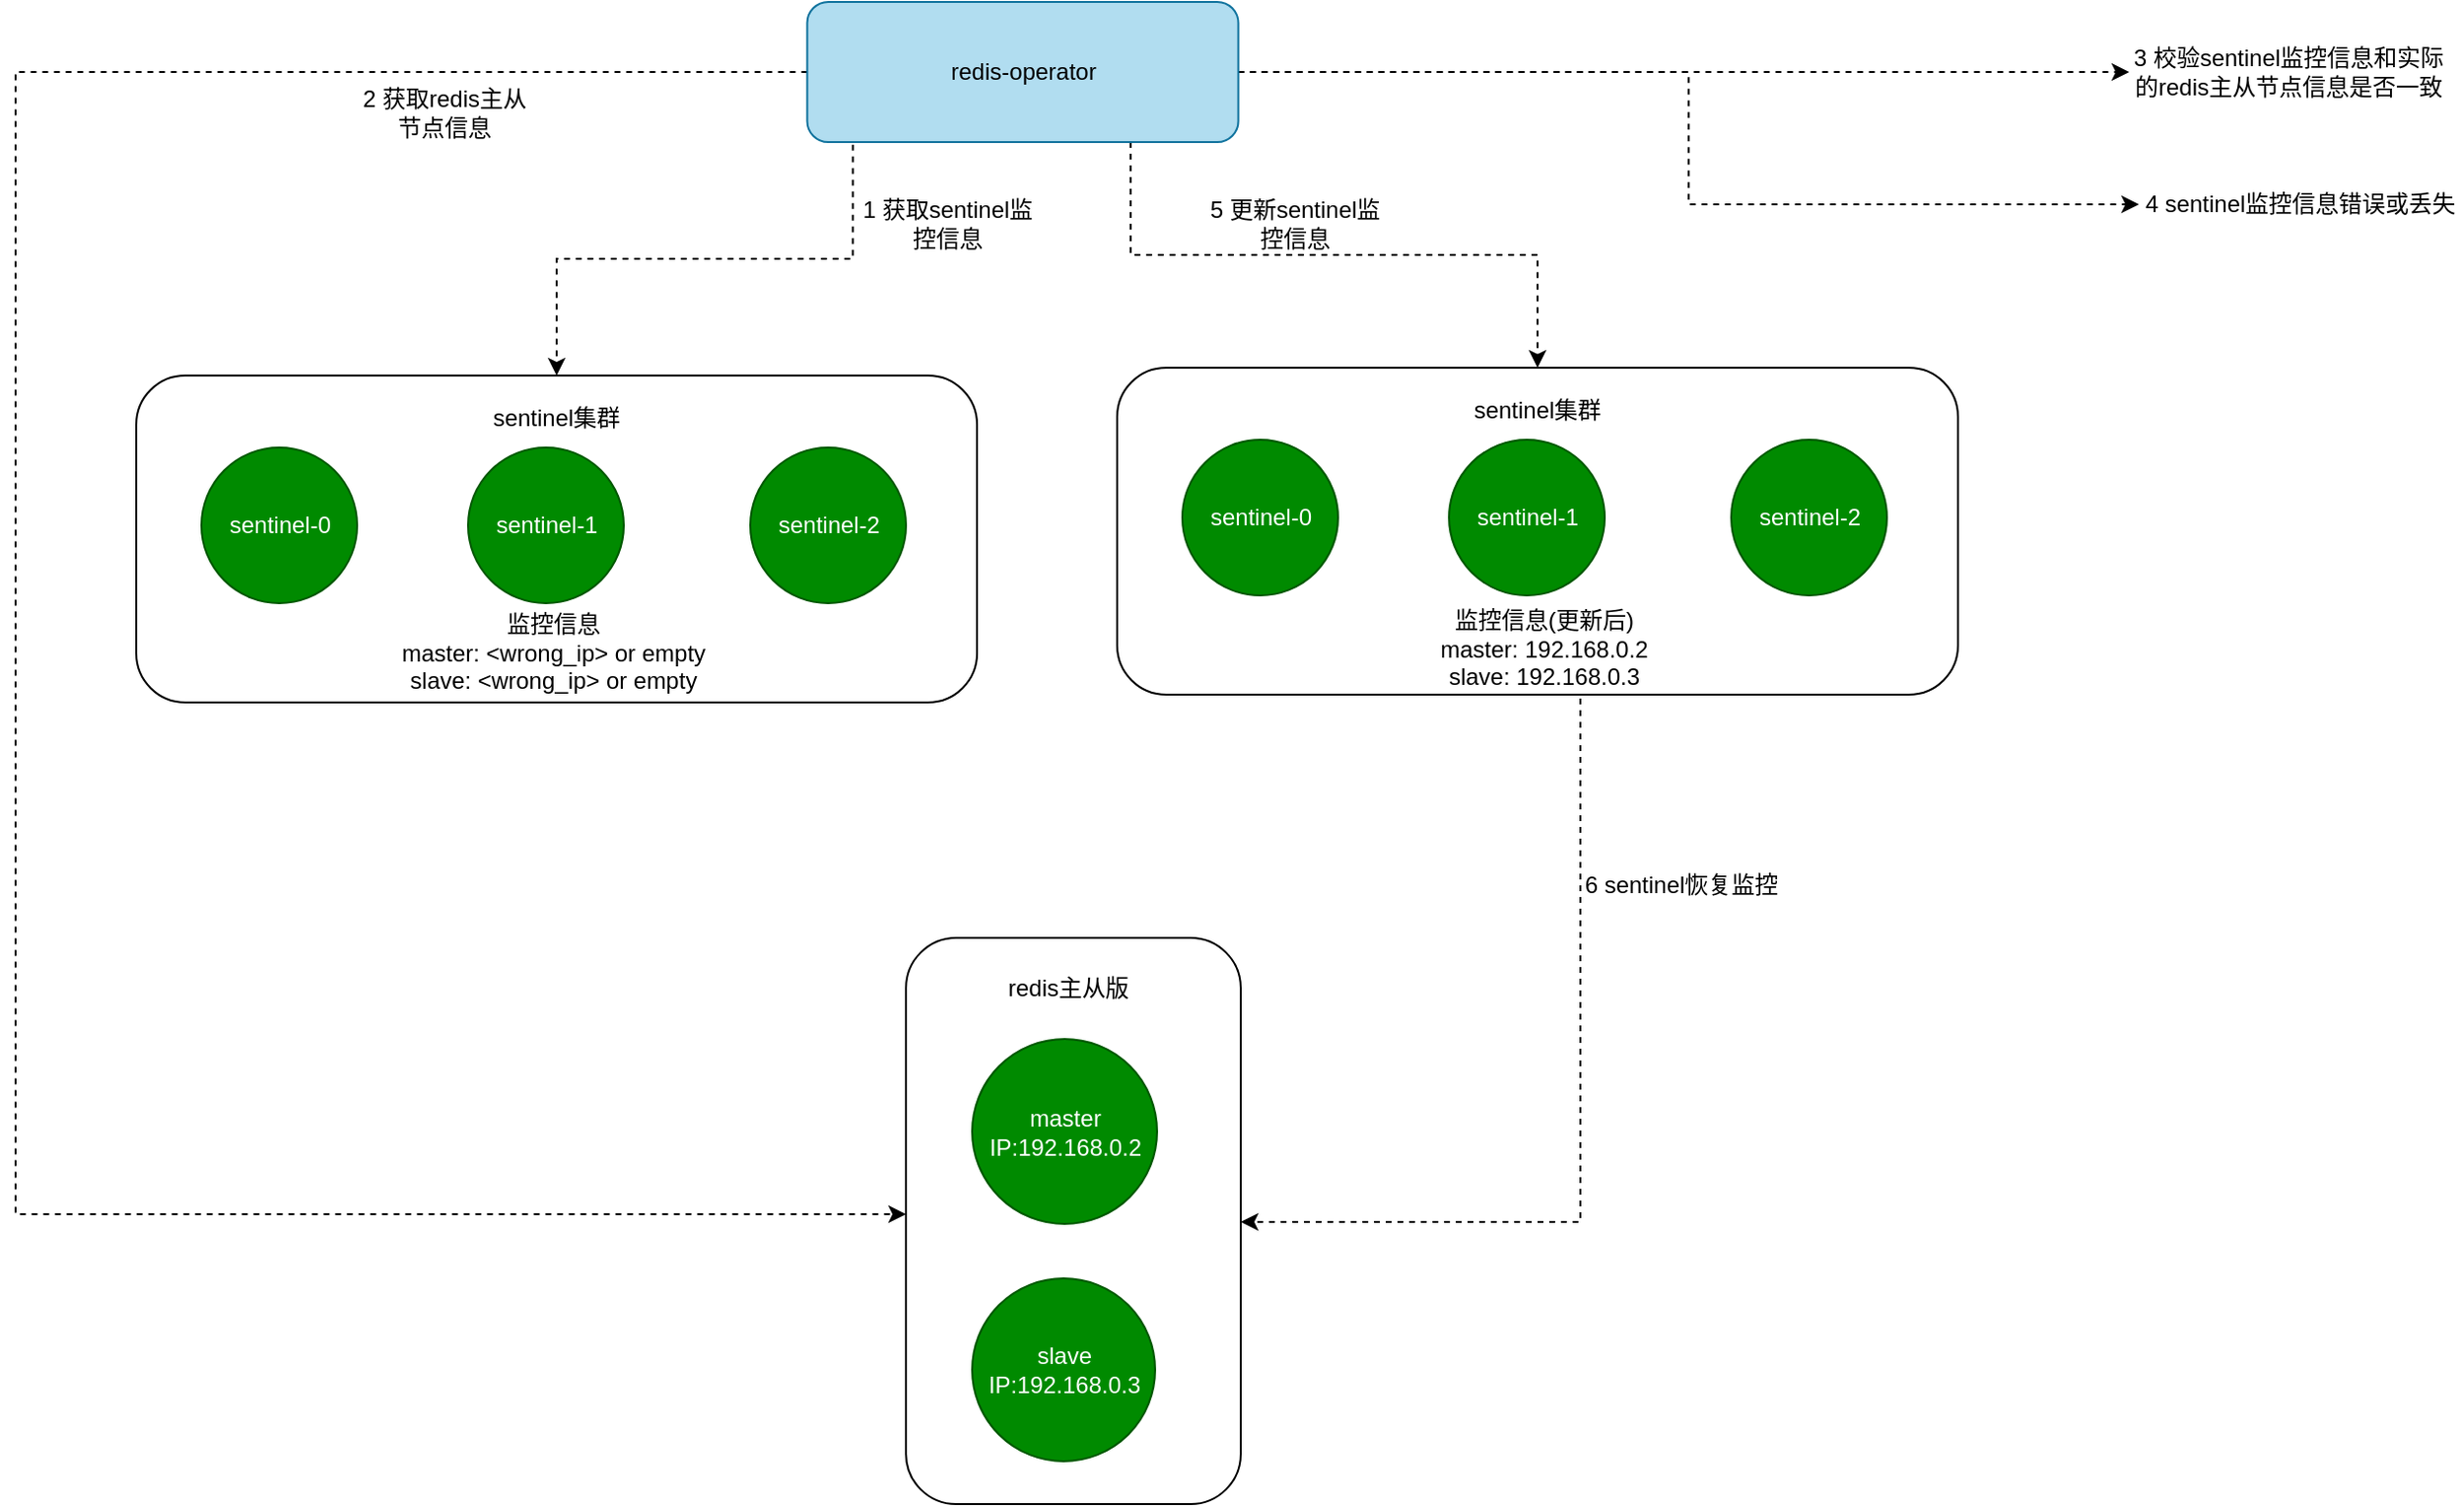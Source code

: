 <mxfile version="20.5.3" type="github"><diagram id="rYdwiMb5jvszhZctyrXV" name="第 1 页"><mxGraphModel dx="951" dy="763" grid="0" gridSize="10" guides="1" tooltips="1" connect="1" arrows="1" fold="1" page="0" pageScale="1" pageWidth="1920" pageHeight="1200" math="0" shadow="0"><root><mxCell id="0"/><mxCell id="1" parent="0"/><mxCell id="YQscOVflWYW1QB9K6YFz-36" value="" style="rounded=1;whiteSpace=wrap;html=1;" parent="1" vertex="1"><mxGeometry x="879.5" y="819" width="172" height="291" as="geometry"/></mxCell><mxCell id="YQscOVflWYW1QB9K6YFz-4" value="" style="rounded=1;whiteSpace=wrap;html=1;" parent="1" vertex="1"><mxGeometry x="484" y="530" width="432" height="168" as="geometry"/></mxCell><mxCell id="YQscOVflWYW1QB9K6YFz-1" value="sentinel-0" style="ellipse;whiteSpace=wrap;html=1;aspect=fixed;fillColor=#008a00;fontColor=#ffffff;strokeColor=#005700;" parent="1" vertex="1"><mxGeometry x="517.5" y="567" width="80" height="80" as="geometry"/></mxCell><mxCell id="YQscOVflWYW1QB9K6YFz-2" value="sentinel-2" style="ellipse;whiteSpace=wrap;html=1;aspect=fixed;fillColor=#008a00;fontColor=#ffffff;strokeColor=#005700;" parent="1" vertex="1"><mxGeometry x="799.5" y="567" width="80" height="80" as="geometry"/></mxCell><mxCell id="YQscOVflWYW1QB9K6YFz-3" value="sentinel-1" style="ellipse;whiteSpace=wrap;html=1;aspect=fixed;fillColor=#008a00;fontColor=#ffffff;strokeColor=#005700;" parent="1" vertex="1"><mxGeometry x="654.5" y="567" width="80" height="80" as="geometry"/></mxCell><mxCell id="YQscOVflWYW1QB9K6YFz-5" value="sentinel集群" style="text;html=1;strokeColor=none;fillColor=none;align=center;verticalAlign=middle;whiteSpace=wrap;rounded=0;" parent="1" vertex="1"><mxGeometry x="664" y="537" width="72" height="30" as="geometry"/></mxCell><mxCell id="YQscOVflWYW1QB9K6YFz-37" value="master&lt;br&gt;IP:192.168.0.2" style="ellipse;whiteSpace=wrap;html=1;aspect=fixed;fillColor=#008a00;fontColor=#ffffff;strokeColor=#005700;" parent="1" vertex="1"><mxGeometry x="913.5" y="871" width="95" height="95" as="geometry"/></mxCell><mxCell id="YQscOVflWYW1QB9K6YFz-39" value="slave&lt;br&gt;IP:192.168.0.3" style="ellipse;whiteSpace=wrap;html=1;aspect=fixed;fillColor=#008a00;fontColor=#ffffff;strokeColor=#005700;" parent="1" vertex="1"><mxGeometry x="913.5" y="994" width="94" height="94" as="geometry"/></mxCell><mxCell id="B2N0Zq3Kd3Tc7z_olNVD-4" style="edgeStyle=orthogonalEdgeStyle;rounded=0;orthogonalLoop=1;jettySize=auto;html=1;exitX=0.106;exitY=1.019;exitDx=0;exitDy=0;exitPerimeter=0;entryX=0.5;entryY=0;entryDx=0;entryDy=0;dashed=1;" edge="1" parent="1" source="YQscOVflWYW1QB9K6YFz-41" target="YQscOVflWYW1QB9K6YFz-4"><mxGeometry relative="1" as="geometry"/></mxCell><mxCell id="B2N0Zq3Kd3Tc7z_olNVD-13" style="edgeStyle=orthogonalEdgeStyle;rounded=0;orthogonalLoop=1;jettySize=auto;html=1;exitX=0;exitY=0.5;exitDx=0;exitDy=0;dashed=1;" edge="1" parent="1" source="YQscOVflWYW1QB9K6YFz-41" target="YQscOVflWYW1QB9K6YFz-36"><mxGeometry relative="1" as="geometry"><mxPoint x="372.625" y="961.375" as="targetPoint"/><Array as="points"><mxPoint x="422" y="374"/><mxPoint x="422" y="961"/></Array></mxGeometry></mxCell><mxCell id="B2N0Zq3Kd3Tc7z_olNVD-15" style="edgeStyle=orthogonalEdgeStyle;rounded=0;orthogonalLoop=1;jettySize=auto;html=1;exitX=1;exitY=0.5;exitDx=0;exitDy=0;entryX=0;entryY=0.5;entryDx=0;entryDy=0;dashed=1;" edge="1" parent="1" source="YQscOVflWYW1QB9K6YFz-41" target="B2N0Zq3Kd3Tc7z_olNVD-7"><mxGeometry relative="1" as="geometry"/></mxCell><mxCell id="B2N0Zq3Kd3Tc7z_olNVD-17" style="edgeStyle=orthogonalEdgeStyle;rounded=0;orthogonalLoop=1;jettySize=auto;html=1;exitX=0.75;exitY=1;exitDx=0;exitDy=0;entryX=0.5;entryY=0;entryDx=0;entryDy=0;dashed=1;" edge="1" parent="1" source="YQscOVflWYW1QB9K6YFz-41" target="B2N0Zq3Kd3Tc7z_olNVD-27"><mxGeometry relative="1" as="geometry"/></mxCell><mxCell id="B2N0Zq3Kd3Tc7z_olNVD-19" style="edgeStyle=orthogonalEdgeStyle;rounded=0;orthogonalLoop=1;jettySize=auto;html=1;exitX=1;exitY=0.5;exitDx=0;exitDy=0;entryX=0;entryY=0.5;entryDx=0;entryDy=0;dashed=1;" edge="1" parent="1" source="YQscOVflWYW1QB9K6YFz-41" target="B2N0Zq3Kd3Tc7z_olNVD-8"><mxGeometry relative="1" as="geometry"/></mxCell><mxCell id="YQscOVflWYW1QB9K6YFz-41" value="redis-operator" style="rounded=1;whiteSpace=wrap;html=1;fillColor=#b1ddf0;strokeColor=#10739e;" parent="1" vertex="1"><mxGeometry x="828.75" y="338" width="221.5" height="72" as="geometry"/></mxCell><mxCell id="B2N0Zq3Kd3Tc7z_olNVD-1" value="redis主从版" style="text;html=1;strokeColor=none;fillColor=none;align=center;verticalAlign=middle;whiteSpace=wrap;rounded=0;" vertex="1" parent="1"><mxGeometry x="924.5" y="830" width="76" height="30" as="geometry"/></mxCell><mxCell id="B2N0Zq3Kd3Tc7z_olNVD-5" value="1 获取sentinel监控信息" style="text;html=1;strokeColor=none;fillColor=none;align=center;verticalAlign=middle;whiteSpace=wrap;rounded=0;" vertex="1" parent="1"><mxGeometry x="855.5" y="437" width="90" height="30" as="geometry"/></mxCell><mxCell id="B2N0Zq3Kd3Tc7z_olNVD-6" value="2 获取redis主从节点信息" style="text;html=1;strokeColor=none;fillColor=none;align=center;verticalAlign=middle;whiteSpace=wrap;rounded=0;" vertex="1" parent="1"><mxGeometry x="596" y="380" width="93" height="30" as="geometry"/></mxCell><mxCell id="B2N0Zq3Kd3Tc7z_olNVD-7" value="3 校验sentinel监控信息和实际的redis主从节点信息是否一致" style="text;html=1;strokeColor=none;fillColor=none;align=center;verticalAlign=middle;whiteSpace=wrap;rounded=0;" vertex="1" parent="1"><mxGeometry x="1508" y="359" width="164" height="30" as="geometry"/></mxCell><mxCell id="B2N0Zq3Kd3Tc7z_olNVD-8" value="4 sentinel监控信息错误或丢失" style="text;html=1;strokeColor=none;fillColor=none;align=center;verticalAlign=middle;whiteSpace=wrap;rounded=0;" vertex="1" parent="1"><mxGeometry x="1513" y="427" width="166" height="30" as="geometry"/></mxCell><mxCell id="B2N0Zq3Kd3Tc7z_olNVD-9" value="5 更新sentinel监控信息" style="text;html=1;strokeColor=none;fillColor=none;align=center;verticalAlign=middle;whiteSpace=wrap;rounded=0;" vertex="1" parent="1"><mxGeometry x="1034" y="437" width="91" height="30" as="geometry"/></mxCell><mxCell id="B2N0Zq3Kd3Tc7z_olNVD-10" value="6 sentinel恢复监控" style="text;html=1;strokeColor=none;fillColor=none;align=center;verticalAlign=middle;whiteSpace=wrap;rounded=0;" vertex="1" parent="1"><mxGeometry x="1226" y="777" width="104" height="30" as="geometry"/></mxCell><mxCell id="B2N0Zq3Kd3Tc7z_olNVD-11" value="&lt;br&gt;监控信息&lt;br&gt;master: &amp;lt;wrong_ip&amp;gt; or empty&lt;br&gt;slave: &amp;lt;wrong_ip&amp;gt; or empty" style="text;html=1;strokeColor=none;fillColor=none;align=center;verticalAlign=middle;whiteSpace=wrap;rounded=0;" vertex="1" parent="1"><mxGeometry x="604" y="650" width="189" height="30" as="geometry"/></mxCell><mxCell id="B2N0Zq3Kd3Tc7z_olNVD-35" style="edgeStyle=orthogonalEdgeStyle;rounded=0;orthogonalLoop=1;jettySize=auto;html=1;exitX=0.5;exitY=1;exitDx=0;exitDy=0;dashed=1;" edge="1" parent="1" source="B2N0Zq3Kd3Tc7z_olNVD-27" target="YQscOVflWYW1QB9K6YFz-36"><mxGeometry relative="1" as="geometry"><mxPoint x="1205" y="957" as="targetPoint"/><Array as="points"><mxPoint x="1226" y="694"/><mxPoint x="1226" y="965"/></Array></mxGeometry></mxCell><mxCell id="B2N0Zq3Kd3Tc7z_olNVD-27" value="" style="rounded=1;whiteSpace=wrap;html=1;" vertex="1" parent="1"><mxGeometry x="988" y="526" width="432" height="168" as="geometry"/></mxCell><mxCell id="B2N0Zq3Kd3Tc7z_olNVD-28" value="sentinel-0" style="ellipse;whiteSpace=wrap;html=1;aspect=fixed;fillColor=#008a00;fontColor=#ffffff;strokeColor=#005700;" vertex="1" parent="1"><mxGeometry x="1021.5" y="563" width="80" height="80" as="geometry"/></mxCell><mxCell id="B2N0Zq3Kd3Tc7z_olNVD-29" value="sentinel-2" style="ellipse;whiteSpace=wrap;html=1;aspect=fixed;fillColor=#008a00;fontColor=#ffffff;strokeColor=#005700;" vertex="1" parent="1"><mxGeometry x="1303.5" y="563" width="80" height="80" as="geometry"/></mxCell><mxCell id="B2N0Zq3Kd3Tc7z_olNVD-30" value="sentinel-1" style="ellipse;whiteSpace=wrap;html=1;aspect=fixed;fillColor=#008a00;fontColor=#ffffff;strokeColor=#005700;" vertex="1" parent="1"><mxGeometry x="1158.5" y="563" width="80" height="80" as="geometry"/></mxCell><mxCell id="B2N0Zq3Kd3Tc7z_olNVD-31" value="sentinel集群" style="text;html=1;strokeColor=none;fillColor=none;align=center;verticalAlign=middle;whiteSpace=wrap;rounded=0;" vertex="1" parent="1"><mxGeometry x="1168" y="533" width="72" height="30" as="geometry"/></mxCell><mxCell id="B2N0Zq3Kd3Tc7z_olNVD-33" value="&lt;br&gt;监控信息(更新后)&lt;br&gt;master: 192.168.0.2&lt;br&gt;slave: 192.168.0.3" style="text;html=1;strokeColor=none;fillColor=none;align=center;verticalAlign=middle;whiteSpace=wrap;rounded=0;" vertex="1" parent="1"><mxGeometry x="1147" y="650" width="120.5" height="26" as="geometry"/></mxCell></root></mxGraphModel></diagram></mxfile>